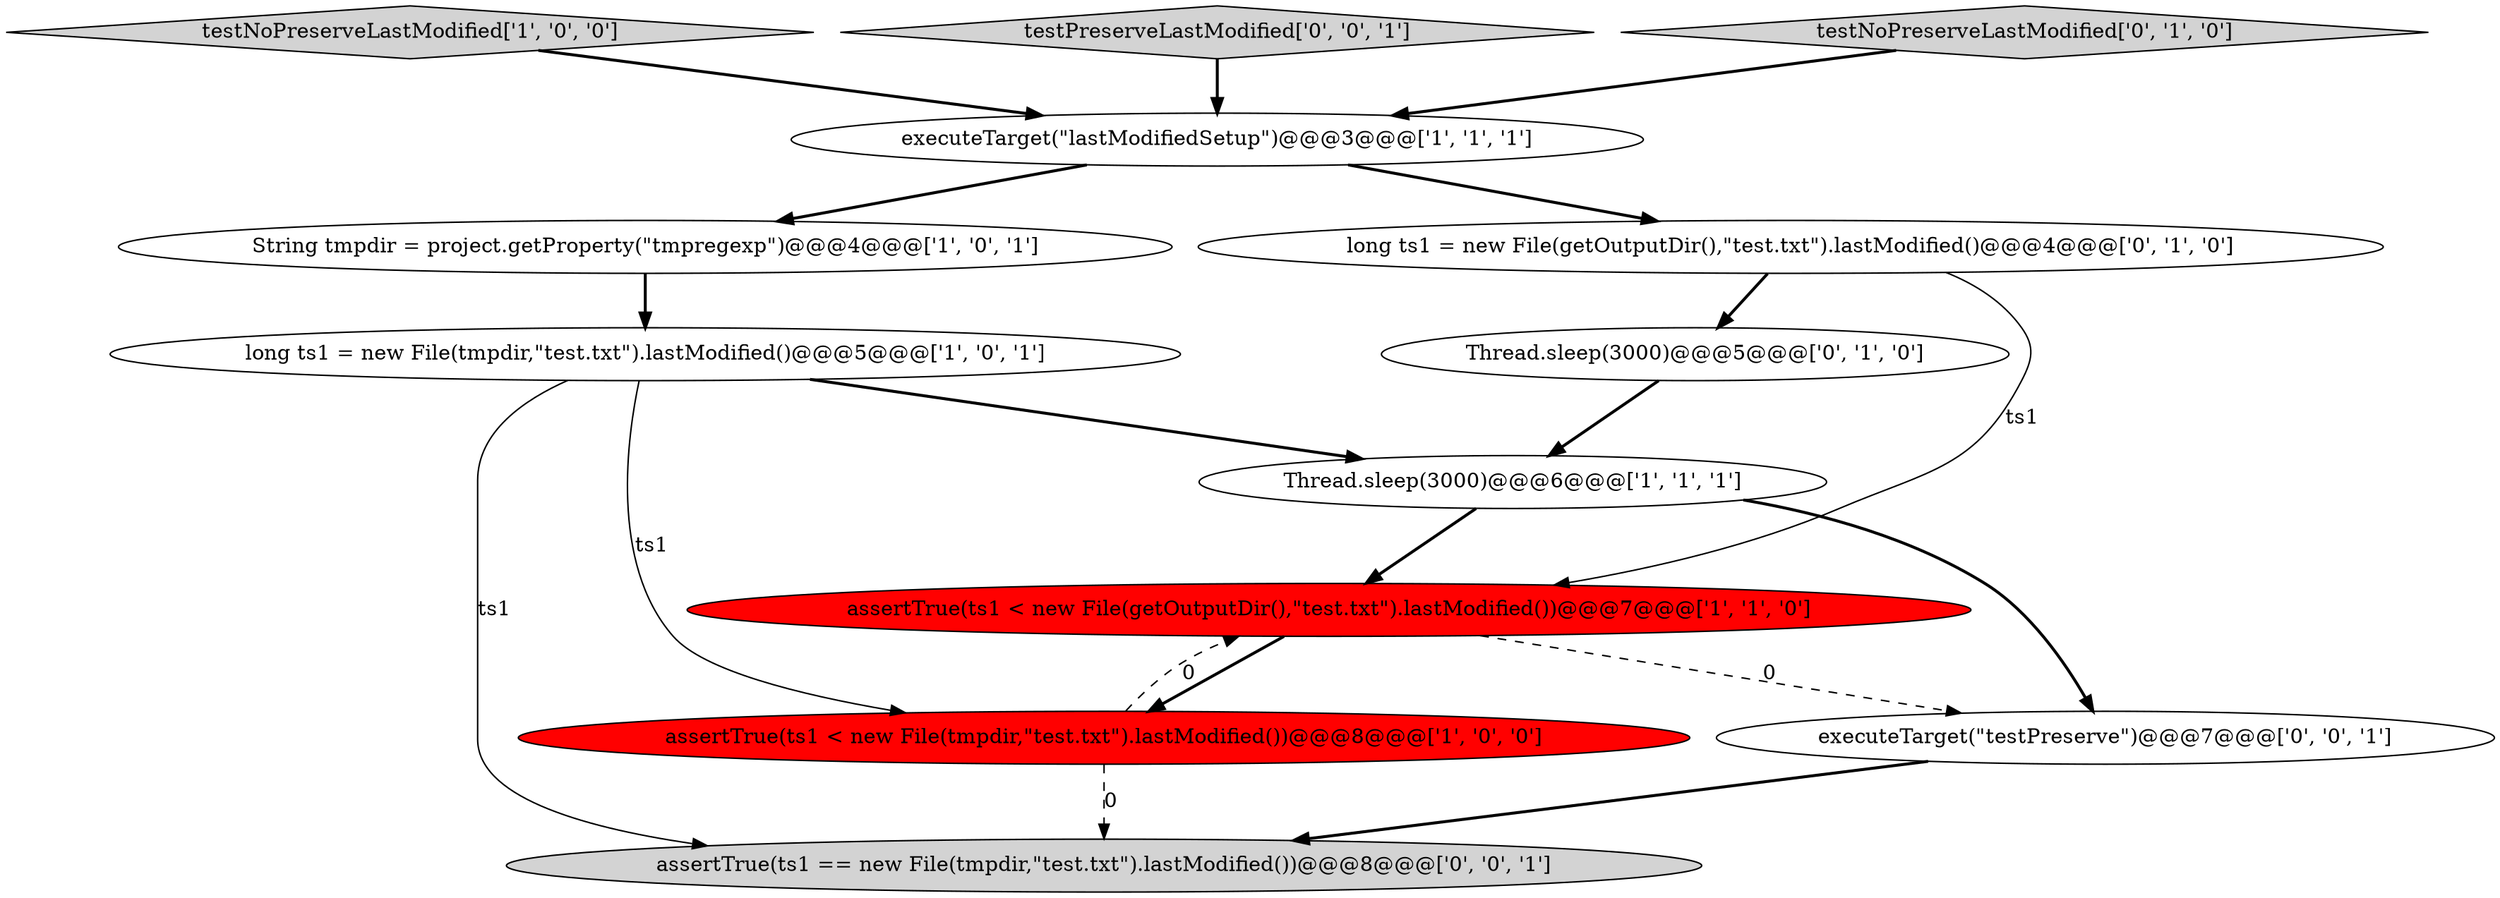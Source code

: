 digraph {
0 [style = filled, label = "assertTrue(ts1 < new File(getOutputDir(),\"test.txt\").lastModified())@@@7@@@['1', '1', '0']", fillcolor = red, shape = ellipse image = "AAA1AAABBB1BBB"];
5 [style = filled, label = "Thread.sleep(3000)@@@6@@@['1', '1', '1']", fillcolor = white, shape = ellipse image = "AAA0AAABBB1BBB"];
1 [style = filled, label = "testNoPreserveLastModified['1', '0', '0']", fillcolor = lightgray, shape = diamond image = "AAA0AAABBB1BBB"];
4 [style = filled, label = "long ts1 = new File(tmpdir,\"test.txt\").lastModified()@@@5@@@['1', '0', '1']", fillcolor = white, shape = ellipse image = "AAA0AAABBB1BBB"];
8 [style = filled, label = "Thread.sleep(3000)@@@5@@@['0', '1', '0']", fillcolor = white, shape = ellipse image = "AAA0AAABBB2BBB"];
10 [style = filled, label = "executeTarget(\"testPreserve\")@@@7@@@['0', '0', '1']", fillcolor = white, shape = ellipse image = "AAA0AAABBB3BBB"];
12 [style = filled, label = "testPreserveLastModified['0', '0', '1']", fillcolor = lightgray, shape = diamond image = "AAA0AAABBB3BBB"];
3 [style = filled, label = "String tmpdir = project.getProperty(\"tmpregexp\")@@@4@@@['1', '0', '1']", fillcolor = white, shape = ellipse image = "AAA0AAABBB1BBB"];
6 [style = filled, label = "assertTrue(ts1 < new File(tmpdir,\"test.txt\").lastModified())@@@8@@@['1', '0', '0']", fillcolor = red, shape = ellipse image = "AAA1AAABBB1BBB"];
2 [style = filled, label = "executeTarget(\"lastModifiedSetup\")@@@3@@@['1', '1', '1']", fillcolor = white, shape = ellipse image = "AAA0AAABBB1BBB"];
7 [style = filled, label = "testNoPreserveLastModified['0', '1', '0']", fillcolor = lightgray, shape = diamond image = "AAA0AAABBB2BBB"];
11 [style = filled, label = "assertTrue(ts1 == new File(tmpdir,\"test.txt\").lastModified())@@@8@@@['0', '0', '1']", fillcolor = lightgray, shape = ellipse image = "AAA0AAABBB3BBB"];
9 [style = filled, label = "long ts1 = new File(getOutputDir(),\"test.txt\").lastModified()@@@4@@@['0', '1', '0']", fillcolor = white, shape = ellipse image = "AAA0AAABBB2BBB"];
4->11 [style = solid, label="ts1"];
4->6 [style = solid, label="ts1"];
5->10 [style = bold, label=""];
12->2 [style = bold, label=""];
1->2 [style = bold, label=""];
9->0 [style = solid, label="ts1"];
2->9 [style = bold, label=""];
8->5 [style = bold, label=""];
5->0 [style = bold, label=""];
0->10 [style = dashed, label="0"];
9->8 [style = bold, label=""];
0->6 [style = bold, label=""];
4->5 [style = bold, label=""];
3->4 [style = bold, label=""];
7->2 [style = bold, label=""];
6->0 [style = dashed, label="0"];
2->3 [style = bold, label=""];
6->11 [style = dashed, label="0"];
10->11 [style = bold, label=""];
}
